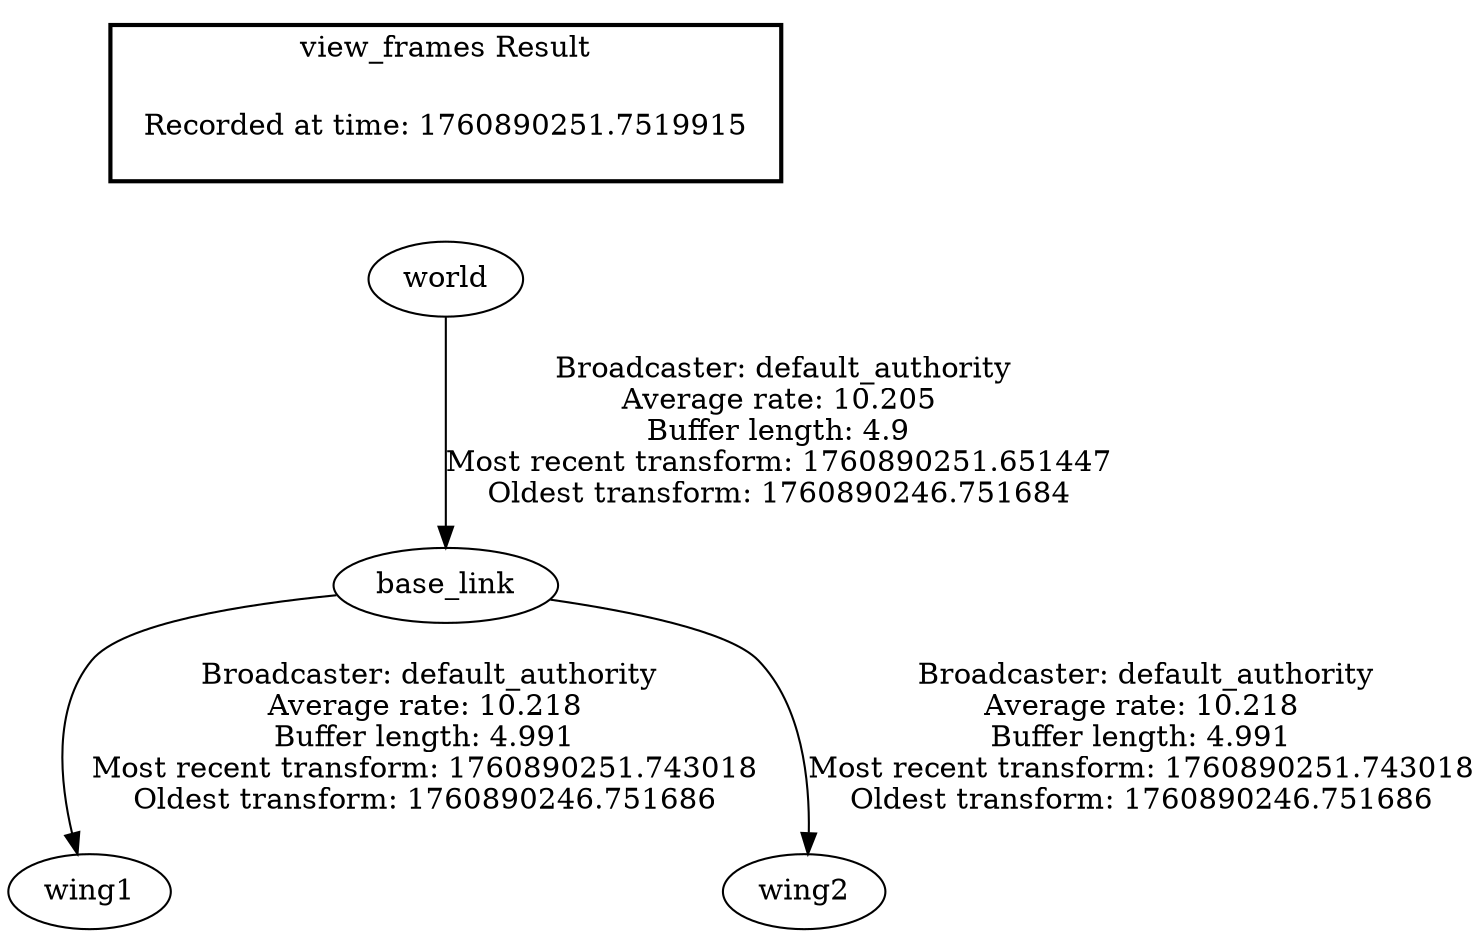 digraph G {
"world" -> "base_link"[label=" Broadcaster: default_authority\nAverage rate: 10.205\nBuffer length: 4.9\nMost recent transform: 1760890251.651447\nOldest transform: 1760890246.751684\n"];
"base_link" -> "wing1"[label=" Broadcaster: default_authority\nAverage rate: 10.218\nBuffer length: 4.991\nMost recent transform: 1760890251.743018\nOldest transform: 1760890246.751686\n"];
"base_link" -> "wing2"[label=" Broadcaster: default_authority\nAverage rate: 10.218\nBuffer length: 4.991\nMost recent transform: 1760890251.743018\nOldest transform: 1760890246.751686\n"];
edge [style=invis];
 subgraph cluster_legend { style=bold; color=black; label ="view_frames Result";
"Recorded at time: 1760890251.7519915"[ shape=plaintext ] ;
}->"world";
}